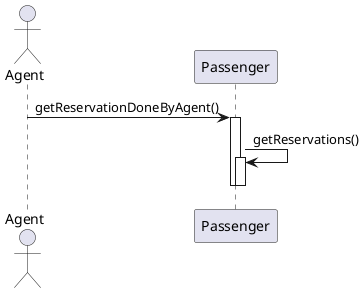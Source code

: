 @startuml ViewReservations
Actor Agent

Agent -> Passenger: getReservationDoneByAgent()
activate Passenger
Passenger -> Passenger: getReservations()
activate Passenger
deactivate
deactivate

@enduml